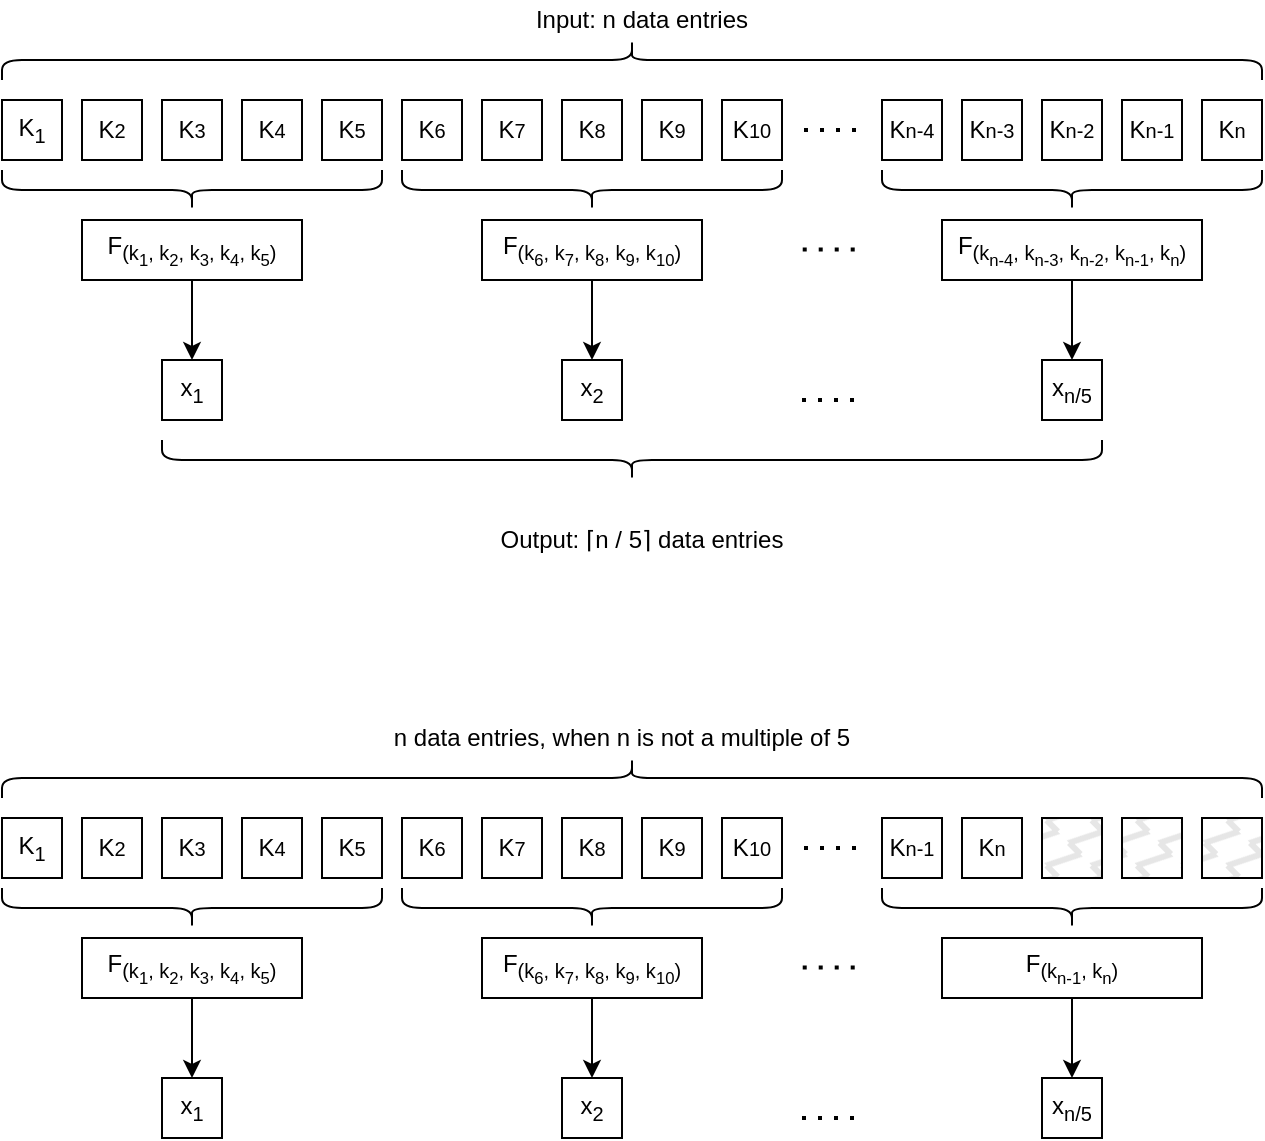 <mxfile version="22.1.16" type="device">
  <diagram name="Page-1" id="hLXOPhipxFmf-Hl2-xvw">
    <mxGraphModel dx="776" dy="511" grid="1" gridSize="10" guides="1" tooltips="1" connect="1" arrows="1" fold="1" page="1" pageScale="1" pageWidth="827" pageHeight="1169" math="0" shadow="0">
      <root>
        <mxCell id="0" />
        <mxCell id="1" parent="0" />
        <mxCell id="AF5ajX9JgWAJOoz4yNSb-2" value="K&lt;sub&gt;1&lt;/sub&gt;" style="rounded=0;whiteSpace=wrap;html=1;" vertex="1" parent="1">
          <mxGeometry x="60" y="120" width="30" height="30" as="geometry" />
        </mxCell>
        <mxCell id="AF5ajX9JgWAJOoz4yNSb-3" value="K&lt;span style=&quot;font-size: 10px;&quot;&gt;2&lt;/span&gt;" style="rounded=0;whiteSpace=wrap;html=1;" vertex="1" parent="1">
          <mxGeometry x="100" y="120" width="30" height="30" as="geometry" />
        </mxCell>
        <mxCell id="AF5ajX9JgWAJOoz4yNSb-4" value="K&lt;span style=&quot;font-size: 10px;&quot;&gt;3&lt;/span&gt;" style="rounded=0;whiteSpace=wrap;html=1;" vertex="1" parent="1">
          <mxGeometry x="140" y="120" width="30" height="30" as="geometry" />
        </mxCell>
        <mxCell id="AF5ajX9JgWAJOoz4yNSb-5" value="K&lt;span style=&quot;font-size: 10px;&quot;&gt;4&lt;/span&gt;" style="rounded=0;whiteSpace=wrap;html=1;" vertex="1" parent="1">
          <mxGeometry x="180" y="120" width="30" height="30" as="geometry" />
        </mxCell>
        <mxCell id="AF5ajX9JgWAJOoz4yNSb-6" value="K&lt;span style=&quot;font-size: 10px;&quot;&gt;5&lt;/span&gt;" style="rounded=0;whiteSpace=wrap;html=1;" vertex="1" parent="1">
          <mxGeometry x="220" y="120" width="30" height="30" as="geometry" />
        </mxCell>
        <mxCell id="AF5ajX9JgWAJOoz4yNSb-21" value="K&lt;span style=&quot;font-size: 10px;&quot;&gt;6&lt;/span&gt;" style="rounded=0;whiteSpace=wrap;html=1;" vertex="1" parent="1">
          <mxGeometry x="260" y="120" width="30" height="30" as="geometry" />
        </mxCell>
        <mxCell id="AF5ajX9JgWAJOoz4yNSb-22" value="K&lt;span style=&quot;font-size: 10px;&quot;&gt;7&lt;/span&gt;" style="rounded=0;whiteSpace=wrap;html=1;" vertex="1" parent="1">
          <mxGeometry x="300" y="120" width="30" height="30" as="geometry" />
        </mxCell>
        <mxCell id="AF5ajX9JgWAJOoz4yNSb-23" value="K&lt;span style=&quot;font-size: 10px;&quot;&gt;8&lt;/span&gt;" style="rounded=0;whiteSpace=wrap;html=1;" vertex="1" parent="1">
          <mxGeometry x="340" y="120" width="30" height="30" as="geometry" />
        </mxCell>
        <mxCell id="AF5ajX9JgWAJOoz4yNSb-25" value="K&lt;span style=&quot;font-size: 10px;&quot;&gt;9&lt;/span&gt;" style="rounded=0;whiteSpace=wrap;html=1;" vertex="1" parent="1">
          <mxGeometry x="380" y="120" width="30" height="30" as="geometry" />
        </mxCell>
        <mxCell id="AF5ajX9JgWAJOoz4yNSb-26" value="K&lt;span style=&quot;font-size: 10px;&quot;&gt;10&lt;/span&gt;" style="rounded=0;whiteSpace=wrap;html=1;" vertex="1" parent="1">
          <mxGeometry x="420" y="120" width="30" height="30" as="geometry" />
        </mxCell>
        <mxCell id="AF5ajX9JgWAJOoz4yNSb-27" value="K&lt;span style=&quot;font-size: 10px;&quot;&gt;n-4&lt;/span&gt;" style="rounded=0;whiteSpace=wrap;html=1;" vertex="1" parent="1">
          <mxGeometry x="500" y="120" width="30" height="30" as="geometry" />
        </mxCell>
        <mxCell id="AF5ajX9JgWAJOoz4yNSb-28" value="K&lt;span style=&quot;font-size: 10px;&quot;&gt;n-3&lt;/span&gt;" style="rounded=0;whiteSpace=wrap;html=1;" vertex="1" parent="1">
          <mxGeometry x="540" y="120" width="30" height="30" as="geometry" />
        </mxCell>
        <mxCell id="AF5ajX9JgWAJOoz4yNSb-29" value="K&lt;span style=&quot;font-size: 10px;&quot;&gt;n-2&lt;/span&gt;" style="rounded=0;whiteSpace=wrap;html=1;" vertex="1" parent="1">
          <mxGeometry x="580" y="120" width="30" height="30" as="geometry" />
        </mxCell>
        <mxCell id="AF5ajX9JgWAJOoz4yNSb-32" value="K&lt;span style=&quot;font-size: 10px;&quot;&gt;n-1&lt;/span&gt;" style="rounded=0;whiteSpace=wrap;html=1;" vertex="1" parent="1">
          <mxGeometry x="620" y="120" width="30" height="30" as="geometry" />
        </mxCell>
        <mxCell id="AF5ajX9JgWAJOoz4yNSb-33" value="K&lt;span style=&quot;font-size: 10px;&quot;&gt;n&lt;/span&gt;" style="rounded=0;whiteSpace=wrap;html=1;" vertex="1" parent="1">
          <mxGeometry x="660" y="120" width="30" height="30" as="geometry" />
        </mxCell>
        <mxCell id="AF5ajX9JgWAJOoz4yNSb-36" value="" style="endArrow=none;dashed=1;html=1;dashPattern=1 3;strokeWidth=2;rounded=0;" edge="1" parent="1">
          <mxGeometry width="50" height="50" relative="1" as="geometry">
            <mxPoint x="461" y="135" as="sourcePoint" />
            <mxPoint x="491" y="135" as="targetPoint" />
          </mxGeometry>
        </mxCell>
        <mxCell id="AF5ajX9JgWAJOoz4yNSb-38" value="" style="shape=curlyBracket;whiteSpace=wrap;html=1;rounded=1;flipH=1;labelPosition=right;verticalLabelPosition=middle;align=left;verticalAlign=middle;rotation=-90;" vertex="1" parent="1">
          <mxGeometry x="365" y="-215" width="20" height="630" as="geometry" />
        </mxCell>
        <UserObject label="Input: n data entries" placeholders="1" name="Variable" id="AF5ajX9JgWAJOoz4yNSb-40">
          <mxCell style="text;html=1;strokeColor=none;fillColor=none;align=center;verticalAlign=middle;whiteSpace=wrap;overflow=hidden;" vertex="1" parent="1">
            <mxGeometry x="310" y="70" width="140" height="20" as="geometry" />
          </mxCell>
        </UserObject>
        <mxCell id="AF5ajX9JgWAJOoz4yNSb-41" value="" style="shape=curlyBracket;whiteSpace=wrap;html=1;rounded=1;labelPosition=left;verticalLabelPosition=middle;align=right;verticalAlign=middle;rotation=-90;size=0.5;" vertex="1" parent="1">
          <mxGeometry x="145" y="70" width="20" height="190" as="geometry" />
        </mxCell>
        <mxCell id="AF5ajX9JgWAJOoz4yNSb-43" value="" style="shape=curlyBracket;whiteSpace=wrap;html=1;rounded=1;labelPosition=left;verticalLabelPosition=middle;align=right;verticalAlign=middle;rotation=-90;size=0.5;" vertex="1" parent="1">
          <mxGeometry x="345" y="70" width="20" height="190" as="geometry" />
        </mxCell>
        <mxCell id="AF5ajX9JgWAJOoz4yNSb-44" value="" style="shape=curlyBracket;whiteSpace=wrap;html=1;rounded=1;labelPosition=left;verticalLabelPosition=middle;align=right;verticalAlign=middle;rotation=-90;size=0.5;" vertex="1" parent="1">
          <mxGeometry x="585" y="70" width="20" height="190" as="geometry" />
        </mxCell>
        <mxCell id="AF5ajX9JgWAJOoz4yNSb-48" value="" style="endArrow=none;dashed=1;html=1;dashPattern=1 3;strokeWidth=2;rounded=0;" edge="1" parent="1">
          <mxGeometry width="50" height="50" relative="1" as="geometry">
            <mxPoint x="460.36" y="194.73" as="sourcePoint" />
            <mxPoint x="490.36" y="194.73" as="targetPoint" />
          </mxGeometry>
        </mxCell>
        <mxCell id="AF5ajX9JgWAJOoz4yNSb-56" style="edgeStyle=orthogonalEdgeStyle;rounded=0;orthogonalLoop=1;jettySize=auto;html=1;entryX=0.5;entryY=0;entryDx=0;entryDy=0;" edge="1" parent="1" source="AF5ajX9JgWAJOoz4yNSb-50" target="AF5ajX9JgWAJOoz4yNSb-53">
          <mxGeometry relative="1" as="geometry" />
        </mxCell>
        <mxCell id="AF5ajX9JgWAJOoz4yNSb-50" value="F&lt;sub style=&quot;border-color: var(--border-color);&quot;&gt;(k&lt;sub style=&quot;border-color: var(--border-color);&quot;&gt;1&lt;/sub&gt;, k&lt;sub style=&quot;border-color: var(--border-color);&quot;&gt;2&lt;/sub&gt;, k&lt;sub style=&quot;border-color: var(--border-color);&quot;&gt;3&lt;/sub&gt;, k&lt;sub style=&quot;border-color: var(--border-color);&quot;&gt;4&lt;/sub&gt;, k&lt;sub style=&quot;border-color: var(--border-color);&quot;&gt;5&lt;/sub&gt;)&lt;/sub&gt;" style="rounded=0;whiteSpace=wrap;html=1;" vertex="1" parent="1">
          <mxGeometry x="100" y="180" width="110" height="30" as="geometry" />
        </mxCell>
        <mxCell id="AF5ajX9JgWAJOoz4yNSb-57" style="edgeStyle=orthogonalEdgeStyle;rounded=0;orthogonalLoop=1;jettySize=auto;html=1;entryX=0.5;entryY=0;entryDx=0;entryDy=0;" edge="1" parent="1" source="AF5ajX9JgWAJOoz4yNSb-51" target="AF5ajX9JgWAJOoz4yNSb-54">
          <mxGeometry relative="1" as="geometry" />
        </mxCell>
        <mxCell id="AF5ajX9JgWAJOoz4yNSb-51" value="F&lt;sub&gt;(k&lt;sub&gt;6&lt;/sub&gt;, k&lt;sub&gt;7&lt;/sub&gt;, k&lt;sub&gt;8&lt;/sub&gt;, k&lt;sub&gt;9&lt;/sub&gt;, k&lt;sub&gt;10&lt;/sub&gt;)&lt;/sub&gt;" style="rounded=0;whiteSpace=wrap;html=1;" vertex="1" parent="1">
          <mxGeometry x="300" y="180" width="110" height="30" as="geometry" />
        </mxCell>
        <mxCell id="AF5ajX9JgWAJOoz4yNSb-58" style="edgeStyle=orthogonalEdgeStyle;rounded=0;orthogonalLoop=1;jettySize=auto;html=1;entryX=0.5;entryY=0;entryDx=0;entryDy=0;" edge="1" parent="1" source="AF5ajX9JgWAJOoz4yNSb-52" target="AF5ajX9JgWAJOoz4yNSb-55">
          <mxGeometry relative="1" as="geometry" />
        </mxCell>
        <mxCell id="AF5ajX9JgWAJOoz4yNSb-52" value="F&lt;sub&gt;(k&lt;sub&gt;n-4&lt;/sub&gt;, k&lt;sub&gt;n-3&lt;/sub&gt;, k&lt;sub&gt;n-2&lt;/sub&gt;, k&lt;sub&gt;n-1&lt;/sub&gt;, k&lt;sub&gt;n&lt;/sub&gt;)&lt;/sub&gt;" style="rounded=0;whiteSpace=wrap;html=1;" vertex="1" parent="1">
          <mxGeometry x="530" y="180" width="130" height="30" as="geometry" />
        </mxCell>
        <mxCell id="AF5ajX9JgWAJOoz4yNSb-53" value="x&lt;sub&gt;1&lt;/sub&gt;" style="rounded=0;whiteSpace=wrap;html=1;" vertex="1" parent="1">
          <mxGeometry x="140" y="250" width="30" height="30" as="geometry" />
        </mxCell>
        <mxCell id="AF5ajX9JgWAJOoz4yNSb-54" value="x&lt;sub&gt;2&lt;/sub&gt;" style="rounded=0;whiteSpace=wrap;html=1;" vertex="1" parent="1">
          <mxGeometry x="340" y="250" width="30" height="30" as="geometry" />
        </mxCell>
        <mxCell id="AF5ajX9JgWAJOoz4yNSb-55" value="x&lt;sub&gt;n/5&lt;/sub&gt;" style="rounded=0;whiteSpace=wrap;html=1;" vertex="1" parent="1">
          <mxGeometry x="580" y="250" width="30" height="30" as="geometry" />
        </mxCell>
        <mxCell id="AF5ajX9JgWAJOoz4yNSb-59" value="" style="endArrow=none;dashed=1;html=1;dashPattern=1 3;strokeWidth=2;rounded=0;" edge="1" parent="1">
          <mxGeometry width="50" height="50" relative="1" as="geometry">
            <mxPoint x="460" y="270" as="sourcePoint" />
            <mxPoint x="490" y="270" as="targetPoint" />
          </mxGeometry>
        </mxCell>
        <mxCell id="AF5ajX9JgWAJOoz4yNSb-60" value="K&lt;sub&gt;1&lt;/sub&gt;" style="rounded=0;whiteSpace=wrap;html=1;" vertex="1" parent="1">
          <mxGeometry x="60" y="479" width="30" height="30" as="geometry" />
        </mxCell>
        <mxCell id="AF5ajX9JgWAJOoz4yNSb-61" value="K&lt;span style=&quot;font-size: 10px;&quot;&gt;2&lt;/span&gt;" style="rounded=0;whiteSpace=wrap;html=1;" vertex="1" parent="1">
          <mxGeometry x="100" y="479" width="30" height="30" as="geometry" />
        </mxCell>
        <mxCell id="AF5ajX9JgWAJOoz4yNSb-62" value="K&lt;span style=&quot;font-size: 10px;&quot;&gt;3&lt;/span&gt;" style="rounded=0;whiteSpace=wrap;html=1;" vertex="1" parent="1">
          <mxGeometry x="140" y="479" width="30" height="30" as="geometry" />
        </mxCell>
        <mxCell id="AF5ajX9JgWAJOoz4yNSb-63" value="K&lt;span style=&quot;font-size: 10px;&quot;&gt;4&lt;/span&gt;" style="rounded=0;whiteSpace=wrap;html=1;" vertex="1" parent="1">
          <mxGeometry x="180" y="479" width="30" height="30" as="geometry" />
        </mxCell>
        <mxCell id="AF5ajX9JgWAJOoz4yNSb-64" value="K&lt;span style=&quot;font-size: 10px;&quot;&gt;5&lt;/span&gt;" style="rounded=0;whiteSpace=wrap;html=1;" vertex="1" parent="1">
          <mxGeometry x="220" y="479" width="30" height="30" as="geometry" />
        </mxCell>
        <mxCell id="AF5ajX9JgWAJOoz4yNSb-65" value="K&lt;span style=&quot;font-size: 10px;&quot;&gt;6&lt;/span&gt;" style="rounded=0;whiteSpace=wrap;html=1;" vertex="1" parent="1">
          <mxGeometry x="260" y="479" width="30" height="30" as="geometry" />
        </mxCell>
        <mxCell id="AF5ajX9JgWAJOoz4yNSb-66" value="K&lt;span style=&quot;font-size: 10px;&quot;&gt;7&lt;/span&gt;" style="rounded=0;whiteSpace=wrap;html=1;" vertex="1" parent="1">
          <mxGeometry x="300" y="479" width="30" height="30" as="geometry" />
        </mxCell>
        <mxCell id="AF5ajX9JgWAJOoz4yNSb-67" value="K&lt;span style=&quot;font-size: 10px;&quot;&gt;8&lt;/span&gt;" style="rounded=0;whiteSpace=wrap;html=1;" vertex="1" parent="1">
          <mxGeometry x="340" y="479" width="30" height="30" as="geometry" />
        </mxCell>
        <mxCell id="AF5ajX9JgWAJOoz4yNSb-68" value="K&lt;span style=&quot;font-size: 10px;&quot;&gt;9&lt;/span&gt;" style="rounded=0;whiteSpace=wrap;html=1;" vertex="1" parent="1">
          <mxGeometry x="380" y="479" width="30" height="30" as="geometry" />
        </mxCell>
        <mxCell id="AF5ajX9JgWAJOoz4yNSb-69" value="K&lt;span style=&quot;font-size: 10px;&quot;&gt;10&lt;/span&gt;" style="rounded=0;whiteSpace=wrap;html=1;" vertex="1" parent="1">
          <mxGeometry x="420" y="479" width="30" height="30" as="geometry" />
        </mxCell>
        <mxCell id="AF5ajX9JgWAJOoz4yNSb-73" value="K&lt;span style=&quot;font-size: 10px;&quot;&gt;n-1&lt;/span&gt;" style="rounded=0;whiteSpace=wrap;html=1;" vertex="1" parent="1">
          <mxGeometry x="500" y="479" width="30" height="30" as="geometry" />
        </mxCell>
        <mxCell id="AF5ajX9JgWAJOoz4yNSb-74" value="K&lt;span style=&quot;font-size: 10px;&quot;&gt;n&lt;/span&gt;" style="rounded=0;whiteSpace=wrap;html=1;" vertex="1" parent="1">
          <mxGeometry x="540" y="479" width="30" height="30" as="geometry" />
        </mxCell>
        <mxCell id="AF5ajX9JgWAJOoz4yNSb-75" value="" style="endArrow=none;dashed=1;html=1;dashPattern=1 3;strokeWidth=2;rounded=0;" edge="1" parent="1">
          <mxGeometry width="50" height="50" relative="1" as="geometry">
            <mxPoint x="461" y="494" as="sourcePoint" />
            <mxPoint x="491" y="494" as="targetPoint" />
          </mxGeometry>
        </mxCell>
        <mxCell id="AF5ajX9JgWAJOoz4yNSb-76" value="" style="shape=curlyBracket;whiteSpace=wrap;html=1;rounded=1;flipH=1;labelPosition=right;verticalLabelPosition=middle;align=left;verticalAlign=middle;rotation=-90;" vertex="1" parent="1">
          <mxGeometry x="365" y="144" width="20" height="630" as="geometry" />
        </mxCell>
        <UserObject label="n data entries, when n is not a multiple of 5" placeholders="1" name="Variable" id="AF5ajX9JgWAJOoz4yNSb-77">
          <mxCell style="text;html=1;strokeColor=none;fillColor=none;align=center;verticalAlign=middle;whiteSpace=wrap;overflow=hidden;" vertex="1" parent="1">
            <mxGeometry x="250" y="429" width="240" height="20" as="geometry" />
          </mxCell>
        </UserObject>
        <mxCell id="AF5ajX9JgWAJOoz4yNSb-78" value="" style="shape=curlyBracket;whiteSpace=wrap;html=1;rounded=1;labelPosition=left;verticalLabelPosition=middle;align=right;verticalAlign=middle;rotation=-90;size=0.5;" vertex="1" parent="1">
          <mxGeometry x="145" y="429" width="20" height="190" as="geometry" />
        </mxCell>
        <mxCell id="AF5ajX9JgWAJOoz4yNSb-79" value="" style="shape=curlyBracket;whiteSpace=wrap;html=1;rounded=1;labelPosition=left;verticalLabelPosition=middle;align=right;verticalAlign=middle;rotation=-90;size=0.5;" vertex="1" parent="1">
          <mxGeometry x="345" y="429" width="20" height="190" as="geometry" />
        </mxCell>
        <mxCell id="AF5ajX9JgWAJOoz4yNSb-80" value="" style="shape=curlyBracket;whiteSpace=wrap;html=1;rounded=1;labelPosition=left;verticalLabelPosition=middle;align=right;verticalAlign=middle;rotation=-90;size=0.5;" vertex="1" parent="1">
          <mxGeometry x="585" y="429" width="20" height="190" as="geometry" />
        </mxCell>
        <mxCell id="AF5ajX9JgWAJOoz4yNSb-81" value="" style="endArrow=none;dashed=1;html=1;dashPattern=1 3;strokeWidth=2;rounded=0;" edge="1" parent="1">
          <mxGeometry width="50" height="50" relative="1" as="geometry">
            <mxPoint x="460.36" y="553.73" as="sourcePoint" />
            <mxPoint x="490.36" y="553.73" as="targetPoint" />
          </mxGeometry>
        </mxCell>
        <mxCell id="AF5ajX9JgWAJOoz4yNSb-82" style="edgeStyle=orthogonalEdgeStyle;rounded=0;orthogonalLoop=1;jettySize=auto;html=1;entryX=0.5;entryY=0;entryDx=0;entryDy=0;" edge="1" parent="1" source="AF5ajX9JgWAJOoz4yNSb-83" target="AF5ajX9JgWAJOoz4yNSb-88">
          <mxGeometry relative="1" as="geometry" />
        </mxCell>
        <mxCell id="AF5ajX9JgWAJOoz4yNSb-83" value="F&lt;sub style=&quot;border-color: var(--border-color);&quot;&gt;(k&lt;sub style=&quot;border-color: var(--border-color);&quot;&gt;1&lt;/sub&gt;, k&lt;sub style=&quot;border-color: var(--border-color);&quot;&gt;2&lt;/sub&gt;, k&lt;sub style=&quot;border-color: var(--border-color);&quot;&gt;3&lt;/sub&gt;, k&lt;sub style=&quot;border-color: var(--border-color);&quot;&gt;4&lt;/sub&gt;, k&lt;sub style=&quot;border-color: var(--border-color);&quot;&gt;5&lt;/sub&gt;)&lt;/sub&gt;" style="rounded=0;whiteSpace=wrap;html=1;" vertex="1" parent="1">
          <mxGeometry x="100" y="539" width="110" height="30" as="geometry" />
        </mxCell>
        <mxCell id="AF5ajX9JgWAJOoz4yNSb-84" style="edgeStyle=orthogonalEdgeStyle;rounded=0;orthogonalLoop=1;jettySize=auto;html=1;entryX=0.5;entryY=0;entryDx=0;entryDy=0;" edge="1" parent="1" source="AF5ajX9JgWAJOoz4yNSb-85" target="AF5ajX9JgWAJOoz4yNSb-89">
          <mxGeometry relative="1" as="geometry" />
        </mxCell>
        <mxCell id="AF5ajX9JgWAJOoz4yNSb-85" value="F&lt;sub&gt;(k&lt;sub&gt;6&lt;/sub&gt;, k&lt;sub&gt;7&lt;/sub&gt;, k&lt;sub&gt;8&lt;/sub&gt;, k&lt;sub&gt;9&lt;/sub&gt;, k&lt;sub&gt;10&lt;/sub&gt;)&lt;/sub&gt;" style="rounded=0;whiteSpace=wrap;html=1;" vertex="1" parent="1">
          <mxGeometry x="300" y="539" width="110" height="30" as="geometry" />
        </mxCell>
        <mxCell id="AF5ajX9JgWAJOoz4yNSb-86" style="edgeStyle=orthogonalEdgeStyle;rounded=0;orthogonalLoop=1;jettySize=auto;html=1;entryX=0.5;entryY=0;entryDx=0;entryDy=0;" edge="1" parent="1" source="AF5ajX9JgWAJOoz4yNSb-87" target="AF5ajX9JgWAJOoz4yNSb-90">
          <mxGeometry relative="1" as="geometry" />
        </mxCell>
        <mxCell id="AF5ajX9JgWAJOoz4yNSb-87" value="F&lt;sub&gt;(k&lt;sub&gt;n-1&lt;/sub&gt;, k&lt;sub&gt;n&lt;/sub&gt;)&lt;/sub&gt;" style="rounded=0;whiteSpace=wrap;html=1;" vertex="1" parent="1">
          <mxGeometry x="530" y="539" width="130" height="30" as="geometry" />
        </mxCell>
        <mxCell id="AF5ajX9JgWAJOoz4yNSb-88" value="x&lt;sub&gt;1&lt;/sub&gt;" style="rounded=0;whiteSpace=wrap;html=1;" vertex="1" parent="1">
          <mxGeometry x="140" y="609" width="30" height="30" as="geometry" />
        </mxCell>
        <mxCell id="AF5ajX9JgWAJOoz4yNSb-89" value="x&lt;sub&gt;2&lt;/sub&gt;" style="rounded=0;whiteSpace=wrap;html=1;" vertex="1" parent="1">
          <mxGeometry x="340" y="609" width="30" height="30" as="geometry" />
        </mxCell>
        <mxCell id="AF5ajX9JgWAJOoz4yNSb-90" value="x&lt;sub&gt;n/5&lt;/sub&gt;" style="rounded=0;whiteSpace=wrap;html=1;" vertex="1" parent="1">
          <mxGeometry x="580" y="609" width="30" height="30" as="geometry" />
        </mxCell>
        <mxCell id="AF5ajX9JgWAJOoz4yNSb-91" value="" style="endArrow=none;dashed=1;html=1;dashPattern=1 3;strokeWidth=2;rounded=0;" edge="1" parent="1">
          <mxGeometry width="50" height="50" relative="1" as="geometry">
            <mxPoint x="460" y="629" as="sourcePoint" />
            <mxPoint x="490" y="629" as="targetPoint" />
          </mxGeometry>
        </mxCell>
        <mxCell id="AF5ajX9JgWAJOoz4yNSb-92" value="" style="rounded=0;whiteSpace=wrap;html=1;gradientColor=none;fillStyle=zigzag-line;fillColor=#E6E6E6;" vertex="1" parent="1">
          <mxGeometry x="660" y="479" width="30" height="30" as="geometry" />
        </mxCell>
        <mxCell id="AF5ajX9JgWAJOoz4yNSb-96" value="" style="rounded=0;whiteSpace=wrap;html=1;gradientColor=none;fillStyle=zigzag-line;fillColor=#E6E6E6;" vertex="1" parent="1">
          <mxGeometry x="620" y="479" width="30" height="30" as="geometry" />
        </mxCell>
        <mxCell id="AF5ajX9JgWAJOoz4yNSb-97" value="" style="rounded=0;whiteSpace=wrap;html=1;gradientColor=none;fillStyle=zigzag-line;fillColor=#E6E6E6;" vertex="1" parent="1">
          <mxGeometry x="580" y="479" width="30" height="30" as="geometry" />
        </mxCell>
        <mxCell id="AF5ajX9JgWAJOoz4yNSb-99" value="" style="shape=curlyBracket;whiteSpace=wrap;html=1;rounded=1;labelPosition=left;verticalLabelPosition=middle;align=right;verticalAlign=middle;rotation=-90;size=0.5;" vertex="1" parent="1">
          <mxGeometry x="365" y="65" width="20" height="470" as="geometry" />
        </mxCell>
        <UserObject label="Output:&amp;nbsp;⌈n / 5&lt;span class=&quot;mclose&quot;&gt;⌉&amp;nbsp;&lt;/span&gt;data entries" placeholders="1" name="Variable" id="AF5ajX9JgWAJOoz4yNSb-100">
          <mxCell style="text;html=1;strokeColor=none;fillColor=none;align=center;verticalAlign=middle;whiteSpace=wrap;overflow=hidden;" vertex="1" parent="1">
            <mxGeometry x="220" y="320" width="320" height="40" as="geometry" />
          </mxCell>
        </UserObject>
      </root>
    </mxGraphModel>
  </diagram>
</mxfile>
